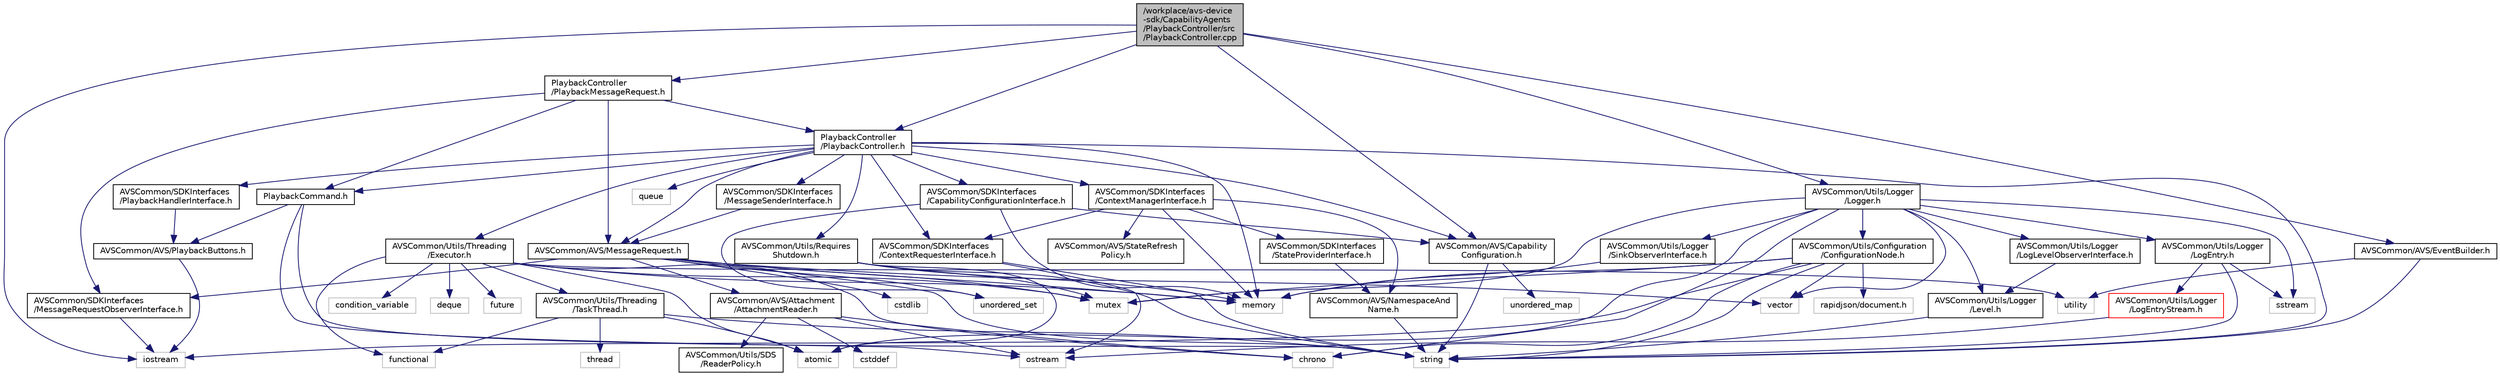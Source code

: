 digraph "/workplace/avs-device-sdk/CapabilityAgents/PlaybackController/src/PlaybackController.cpp"
{
  edge [fontname="Helvetica",fontsize="10",labelfontname="Helvetica",labelfontsize="10"];
  node [fontname="Helvetica",fontsize="10",shape=record];
  Node1 [label="/workplace/avs-device\l-sdk/CapabilityAgents\l/PlaybackController/src\l/PlaybackController.cpp",height=0.2,width=0.4,color="black", fillcolor="grey75", style="filled", fontcolor="black"];
  Node1 -> Node2 [color="midnightblue",fontsize="10",style="solid",fontname="Helvetica"];
  Node2 [label="iostream",height=0.2,width=0.4,color="grey75", fillcolor="white", style="filled"];
  Node1 -> Node3 [color="midnightblue",fontsize="10",style="solid",fontname="Helvetica"];
  Node3 [label="PlaybackController\l/PlaybackController.h",height=0.2,width=0.4,color="black", fillcolor="white", style="filled",URL="$_playback_controller_8h.html"];
  Node3 -> Node4 [color="midnightblue",fontsize="10",style="solid",fontname="Helvetica"];
  Node4 [label="memory",height=0.2,width=0.4,color="grey75", fillcolor="white", style="filled"];
  Node3 -> Node5 [color="midnightblue",fontsize="10",style="solid",fontname="Helvetica"];
  Node5 [label="queue",height=0.2,width=0.4,color="grey75", fillcolor="white", style="filled"];
  Node3 -> Node6 [color="midnightblue",fontsize="10",style="solid",fontname="Helvetica"];
  Node6 [label="string",height=0.2,width=0.4,color="grey75", fillcolor="white", style="filled"];
  Node3 -> Node7 [color="midnightblue",fontsize="10",style="solid",fontname="Helvetica"];
  Node7 [label="AVSCommon/AVS/Capability\lConfiguration.h",height=0.2,width=0.4,color="black", fillcolor="white", style="filled",URL="$_capability_configuration_8h.html"];
  Node7 -> Node6 [color="midnightblue",fontsize="10",style="solid",fontname="Helvetica"];
  Node7 -> Node8 [color="midnightblue",fontsize="10",style="solid",fontname="Helvetica"];
  Node8 [label="unordered_map",height=0.2,width=0.4,color="grey75", fillcolor="white", style="filled"];
  Node3 -> Node9 [color="midnightblue",fontsize="10",style="solid",fontname="Helvetica"];
  Node9 [label="AVSCommon/AVS/MessageRequest.h",height=0.2,width=0.4,color="black", fillcolor="white", style="filled",URL="$_message_request_8h.html"];
  Node9 -> Node10 [color="midnightblue",fontsize="10",style="solid",fontname="Helvetica"];
  Node10 [label="cstdlib",height=0.2,width=0.4,color="grey75", fillcolor="white", style="filled"];
  Node9 -> Node4 [color="midnightblue",fontsize="10",style="solid",fontname="Helvetica"];
  Node9 -> Node11 [color="midnightblue",fontsize="10",style="solid",fontname="Helvetica"];
  Node11 [label="mutex",height=0.2,width=0.4,color="grey75", fillcolor="white", style="filled"];
  Node9 -> Node6 [color="midnightblue",fontsize="10",style="solid",fontname="Helvetica"];
  Node9 -> Node12 [color="midnightblue",fontsize="10",style="solid",fontname="Helvetica"];
  Node12 [label="unordered_set",height=0.2,width=0.4,color="grey75", fillcolor="white", style="filled"];
  Node9 -> Node13 [color="midnightblue",fontsize="10",style="solid",fontname="Helvetica"];
  Node13 [label="vector",height=0.2,width=0.4,color="grey75", fillcolor="white", style="filled"];
  Node9 -> Node14 [color="midnightblue",fontsize="10",style="solid",fontname="Helvetica"];
  Node14 [label="AVSCommon/AVS/Attachment\l/AttachmentReader.h",height=0.2,width=0.4,color="black", fillcolor="white", style="filled",URL="$_attachment_reader_8h.html"];
  Node14 -> Node15 [color="midnightblue",fontsize="10",style="solid",fontname="Helvetica"];
  Node15 [label="chrono",height=0.2,width=0.4,color="grey75", fillcolor="white", style="filled"];
  Node14 -> Node16 [color="midnightblue",fontsize="10",style="solid",fontname="Helvetica"];
  Node16 [label="cstddef",height=0.2,width=0.4,color="grey75", fillcolor="white", style="filled"];
  Node14 -> Node17 [color="midnightblue",fontsize="10",style="solid",fontname="Helvetica"];
  Node17 [label="ostream",height=0.2,width=0.4,color="grey75", fillcolor="white", style="filled"];
  Node14 -> Node18 [color="midnightblue",fontsize="10",style="solid",fontname="Helvetica"];
  Node18 [label="AVSCommon/Utils/SDS\l/ReaderPolicy.h",height=0.2,width=0.4,color="black", fillcolor="white", style="filled",URL="$_reader_policy_8h.html"];
  Node9 -> Node19 [color="midnightblue",fontsize="10",style="solid",fontname="Helvetica"];
  Node19 [label="AVSCommon/SDKInterfaces\l/MessageRequestObserverInterface.h",height=0.2,width=0.4,color="black", fillcolor="white", style="filled",URL="$_message_request_observer_interface_8h.html"];
  Node19 -> Node2 [color="midnightblue",fontsize="10",style="solid",fontname="Helvetica"];
  Node3 -> Node20 [color="midnightblue",fontsize="10",style="solid",fontname="Helvetica"];
  Node20 [label="AVSCommon/SDKInterfaces\l/CapabilityConfigurationInterface.h",height=0.2,width=0.4,color="black", fillcolor="white", style="filled",URL="$_capability_configuration_interface_8h.html"];
  Node20 -> Node4 [color="midnightblue",fontsize="10",style="solid",fontname="Helvetica"];
  Node20 -> Node12 [color="midnightblue",fontsize="10",style="solid",fontname="Helvetica"];
  Node20 -> Node7 [color="midnightblue",fontsize="10",style="solid",fontname="Helvetica"];
  Node3 -> Node21 [color="midnightblue",fontsize="10",style="solid",fontname="Helvetica"];
  Node21 [label="AVSCommon/SDKInterfaces\l/ContextManagerInterface.h",height=0.2,width=0.4,color="black", fillcolor="white", style="filled",URL="$_context_manager_interface_8h.html"];
  Node21 -> Node4 [color="midnightblue",fontsize="10",style="solid",fontname="Helvetica"];
  Node21 -> Node22 [color="midnightblue",fontsize="10",style="solid",fontname="Helvetica"];
  Node22 [label="AVSCommon/SDKInterfaces\l/ContextRequesterInterface.h",height=0.2,width=0.4,color="black", fillcolor="white", style="filled",URL="$_context_requester_interface_8h.html"];
  Node22 -> Node6 [color="midnightblue",fontsize="10",style="solid",fontname="Helvetica"];
  Node22 -> Node17 [color="midnightblue",fontsize="10",style="solid",fontname="Helvetica"];
  Node21 -> Node23 [color="midnightblue",fontsize="10",style="solid",fontname="Helvetica"];
  Node23 [label="AVSCommon/SDKInterfaces\l/StateProviderInterface.h",height=0.2,width=0.4,color="black", fillcolor="white", style="filled",URL="$_state_provider_interface_8h.html"];
  Node23 -> Node24 [color="midnightblue",fontsize="10",style="solid",fontname="Helvetica"];
  Node24 [label="AVSCommon/AVS/NamespaceAnd\lName.h",height=0.2,width=0.4,color="black", fillcolor="white", style="filled",URL="$_namespace_and_name_8h.html"];
  Node24 -> Node6 [color="midnightblue",fontsize="10",style="solid",fontname="Helvetica"];
  Node21 -> Node25 [color="midnightblue",fontsize="10",style="solid",fontname="Helvetica"];
  Node25 [label="AVSCommon/AVS/StateRefresh\lPolicy.h",height=0.2,width=0.4,color="black", fillcolor="white", style="filled",URL="$_state_refresh_policy_8h.html"];
  Node21 -> Node24 [color="midnightblue",fontsize="10",style="solid",fontname="Helvetica"];
  Node3 -> Node22 [color="midnightblue",fontsize="10",style="solid",fontname="Helvetica"];
  Node3 -> Node26 [color="midnightblue",fontsize="10",style="solid",fontname="Helvetica"];
  Node26 [label="AVSCommon/SDKInterfaces\l/MessageSenderInterface.h",height=0.2,width=0.4,color="black", fillcolor="white", style="filled",URL="$_message_sender_interface_8h.html"];
  Node26 -> Node9 [color="midnightblue",fontsize="10",style="solid",fontname="Helvetica"];
  Node3 -> Node27 [color="midnightblue",fontsize="10",style="solid",fontname="Helvetica"];
  Node27 [label="AVSCommon/SDKInterfaces\l/PlaybackHandlerInterface.h",height=0.2,width=0.4,color="black", fillcolor="white", style="filled",URL="$_playback_handler_interface_8h.html"];
  Node27 -> Node28 [color="midnightblue",fontsize="10",style="solid",fontname="Helvetica"];
  Node28 [label="AVSCommon/AVS/PlaybackButtons.h",height=0.2,width=0.4,color="black", fillcolor="white", style="filled",URL="$_playback_buttons_8h.html"];
  Node28 -> Node2 [color="midnightblue",fontsize="10",style="solid",fontname="Helvetica"];
  Node3 -> Node29 [color="midnightblue",fontsize="10",style="solid",fontname="Helvetica"];
  Node29 [label="AVSCommon/Utils/Requires\lShutdown.h",height=0.2,width=0.4,color="black", fillcolor="white", style="filled",URL="$_requires_shutdown_8h.html"];
  Node29 -> Node30 [color="midnightblue",fontsize="10",style="solid",fontname="Helvetica"];
  Node30 [label="atomic",height=0.2,width=0.4,color="grey75", fillcolor="white", style="filled"];
  Node29 -> Node4 [color="midnightblue",fontsize="10",style="solid",fontname="Helvetica"];
  Node29 -> Node11 [color="midnightblue",fontsize="10",style="solid",fontname="Helvetica"];
  Node29 -> Node6 [color="midnightblue",fontsize="10",style="solid",fontname="Helvetica"];
  Node3 -> Node31 [color="midnightblue",fontsize="10",style="solid",fontname="Helvetica"];
  Node31 [label="AVSCommon/Utils/Threading\l/Executor.h",height=0.2,width=0.4,color="black", fillcolor="white", style="filled",URL="$_executor_8h.html"];
  Node31 -> Node30 [color="midnightblue",fontsize="10",style="solid",fontname="Helvetica"];
  Node31 -> Node32 [color="midnightblue",fontsize="10",style="solid",fontname="Helvetica"];
  Node32 [label="condition_variable",height=0.2,width=0.4,color="grey75", fillcolor="white", style="filled"];
  Node31 -> Node15 [color="midnightblue",fontsize="10",style="solid",fontname="Helvetica"];
  Node31 -> Node33 [color="midnightblue",fontsize="10",style="solid",fontname="Helvetica"];
  Node33 [label="deque",height=0.2,width=0.4,color="grey75", fillcolor="white", style="filled"];
  Node31 -> Node34 [color="midnightblue",fontsize="10",style="solid",fontname="Helvetica"];
  Node34 [label="functional",height=0.2,width=0.4,color="grey75", fillcolor="white", style="filled"];
  Node31 -> Node35 [color="midnightblue",fontsize="10",style="solid",fontname="Helvetica"];
  Node35 [label="future",height=0.2,width=0.4,color="grey75", fillcolor="white", style="filled"];
  Node31 -> Node4 [color="midnightblue",fontsize="10",style="solid",fontname="Helvetica"];
  Node31 -> Node11 [color="midnightblue",fontsize="10",style="solid",fontname="Helvetica"];
  Node31 -> Node36 [color="midnightblue",fontsize="10",style="solid",fontname="Helvetica"];
  Node36 [label="utility",height=0.2,width=0.4,color="grey75", fillcolor="white", style="filled"];
  Node31 -> Node37 [color="midnightblue",fontsize="10",style="solid",fontname="Helvetica"];
  Node37 [label="AVSCommon/Utils/Threading\l/TaskThread.h",height=0.2,width=0.4,color="black", fillcolor="white", style="filled",URL="$_task_thread_8h.html"];
  Node37 -> Node30 [color="midnightblue",fontsize="10",style="solid",fontname="Helvetica"];
  Node37 -> Node34 [color="midnightblue",fontsize="10",style="solid",fontname="Helvetica"];
  Node37 -> Node6 [color="midnightblue",fontsize="10",style="solid",fontname="Helvetica"];
  Node37 -> Node38 [color="midnightblue",fontsize="10",style="solid",fontname="Helvetica"];
  Node38 [label="thread",height=0.2,width=0.4,color="grey75", fillcolor="white", style="filled"];
  Node3 -> Node39 [color="midnightblue",fontsize="10",style="solid",fontname="Helvetica"];
  Node39 [label="PlaybackCommand.h",height=0.2,width=0.4,color="black", fillcolor="white", style="filled",URL="$_playback_command_8h.html"];
  Node39 -> Node6 [color="midnightblue",fontsize="10",style="solid",fontname="Helvetica"];
  Node39 -> Node17 [color="midnightblue",fontsize="10",style="solid",fontname="Helvetica"];
  Node39 -> Node28 [color="midnightblue",fontsize="10",style="solid",fontname="Helvetica"];
  Node1 -> Node40 [color="midnightblue",fontsize="10",style="solid",fontname="Helvetica"];
  Node40 [label="PlaybackController\l/PlaybackMessageRequest.h",height=0.2,width=0.4,color="black", fillcolor="white", style="filled",URL="$_playback_message_request_8h.html"];
  Node40 -> Node9 [color="midnightblue",fontsize="10",style="solid",fontname="Helvetica"];
  Node40 -> Node19 [color="midnightblue",fontsize="10",style="solid",fontname="Helvetica"];
  Node40 -> Node3 [color="midnightblue",fontsize="10",style="solid",fontname="Helvetica"];
  Node40 -> Node39 [color="midnightblue",fontsize="10",style="solid",fontname="Helvetica"];
  Node1 -> Node7 [color="midnightblue",fontsize="10",style="solid",fontname="Helvetica"];
  Node1 -> Node41 [color="midnightblue",fontsize="10",style="solid",fontname="Helvetica"];
  Node41 [label="AVSCommon/AVS/EventBuilder.h",height=0.2,width=0.4,color="black", fillcolor="white", style="filled",URL="$_event_builder_8h.html"];
  Node41 -> Node6 [color="midnightblue",fontsize="10",style="solid",fontname="Helvetica"];
  Node41 -> Node36 [color="midnightblue",fontsize="10",style="solid",fontname="Helvetica"];
  Node1 -> Node42 [color="midnightblue",fontsize="10",style="solid",fontname="Helvetica"];
  Node42 [label="AVSCommon/Utils/Logger\l/Logger.h",height=0.2,width=0.4,color="black", fillcolor="white", style="filled",URL="$_logger_8h.html"];
  Node42 -> Node30 [color="midnightblue",fontsize="10",style="solid",fontname="Helvetica"];
  Node42 -> Node15 [color="midnightblue",fontsize="10",style="solid",fontname="Helvetica"];
  Node42 -> Node11 [color="midnightblue",fontsize="10",style="solid",fontname="Helvetica"];
  Node42 -> Node43 [color="midnightblue",fontsize="10",style="solid",fontname="Helvetica"];
  Node43 [label="sstream",height=0.2,width=0.4,color="grey75", fillcolor="white", style="filled"];
  Node42 -> Node13 [color="midnightblue",fontsize="10",style="solid",fontname="Helvetica"];
  Node42 -> Node44 [color="midnightblue",fontsize="10",style="solid",fontname="Helvetica"];
  Node44 [label="AVSCommon/Utils/Configuration\l/ConfigurationNode.h",height=0.2,width=0.4,color="black", fillcolor="white", style="filled",URL="$_configuration_node_8h.html"];
  Node44 -> Node15 [color="midnightblue",fontsize="10",style="solid",fontname="Helvetica"];
  Node44 -> Node2 [color="midnightblue",fontsize="10",style="solid",fontname="Helvetica"];
  Node44 -> Node4 [color="midnightblue",fontsize="10",style="solid",fontname="Helvetica"];
  Node44 -> Node11 [color="midnightblue",fontsize="10",style="solid",fontname="Helvetica"];
  Node44 -> Node6 [color="midnightblue",fontsize="10",style="solid",fontname="Helvetica"];
  Node44 -> Node13 [color="midnightblue",fontsize="10",style="solid",fontname="Helvetica"];
  Node44 -> Node45 [color="midnightblue",fontsize="10",style="solid",fontname="Helvetica"];
  Node45 [label="rapidjson/document.h",height=0.2,width=0.4,color="grey75", fillcolor="white", style="filled"];
  Node42 -> Node46 [color="midnightblue",fontsize="10",style="solid",fontname="Helvetica"];
  Node46 [label="AVSCommon/Utils/Logger\l/Level.h",height=0.2,width=0.4,color="black", fillcolor="white", style="filled",URL="$_level_8h.html"];
  Node46 -> Node6 [color="midnightblue",fontsize="10",style="solid",fontname="Helvetica"];
  Node42 -> Node47 [color="midnightblue",fontsize="10",style="solid",fontname="Helvetica"];
  Node47 [label="AVSCommon/Utils/Logger\l/LogEntry.h",height=0.2,width=0.4,color="black", fillcolor="white", style="filled",URL="$_log_entry_8h.html"];
  Node47 -> Node43 [color="midnightblue",fontsize="10",style="solid",fontname="Helvetica"];
  Node47 -> Node6 [color="midnightblue",fontsize="10",style="solid",fontname="Helvetica"];
  Node47 -> Node48 [color="midnightblue",fontsize="10",style="solid",fontname="Helvetica"];
  Node48 [label="AVSCommon/Utils/Logger\l/LogEntryStream.h",height=0.2,width=0.4,color="red", fillcolor="white", style="filled",URL="$_log_entry_stream_8h.html"];
  Node48 -> Node17 [color="midnightblue",fontsize="10",style="solid",fontname="Helvetica"];
  Node42 -> Node49 [color="midnightblue",fontsize="10",style="solid",fontname="Helvetica"];
  Node49 [label="AVSCommon/Utils/Logger\l/LogLevelObserverInterface.h",height=0.2,width=0.4,color="black", fillcolor="white", style="filled",URL="$_log_level_observer_interface_8h.html"];
  Node49 -> Node46 [color="midnightblue",fontsize="10",style="solid",fontname="Helvetica"];
  Node42 -> Node50 [color="midnightblue",fontsize="10",style="solid",fontname="Helvetica"];
  Node50 [label="AVSCommon/Utils/Logger\l/SinkObserverInterface.h",height=0.2,width=0.4,color="black", fillcolor="white", style="filled",URL="$_sink_observer_interface_8h.html"];
  Node50 -> Node4 [color="midnightblue",fontsize="10",style="solid",fontname="Helvetica"];
}
